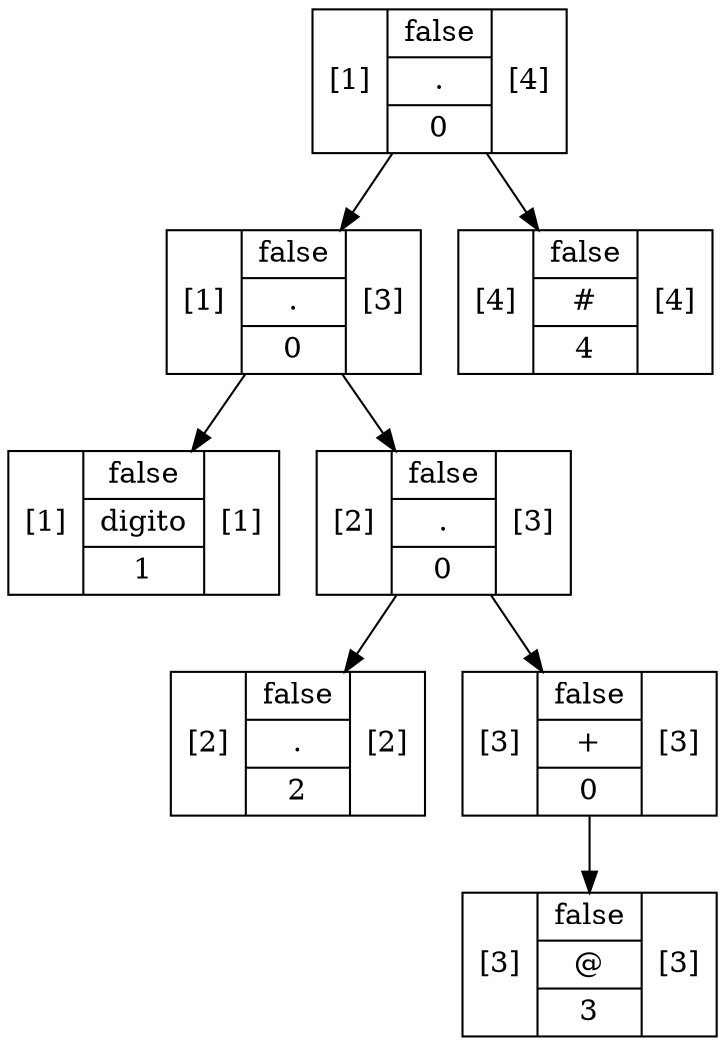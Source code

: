 digraph structs {
    node [shape=record];ArbolNodoMetodo42bb8969[label="[1]|{false|{digito}|1}|[1]"];
ArbolNodoMetodo99b822a[label="[2]|{false|{.}|2}|[2]"];
ArbolNodoMetodo79f1fc7d[label="[3]|{false|{@}|3}|[3]"];
ArbolNodoMetodo6575277e[label="[3]|{false|{+}|0}|[3]"];
ArbolNodoMetodo6575277e -> ArbolNodoMetodo79f1fc7d;
ArbolNodoMetodo7b1b0a78[label="[2]|{false|{.}|0}|[3]"];
ArbolNodoMetodo7b1b0a78 -> ArbolNodoMetodo99b822a;
ArbolNodoMetodo7b1b0a78 -> ArbolNodoMetodo6575277e;
ArbolNodoMetodo2ec45de3[label="[1]|{false|{.}|0}|[3]"];
ArbolNodoMetodo2ec45de3 -> ArbolNodoMetodo42bb8969;
ArbolNodoMetodo2ec45de3 -> ArbolNodoMetodo7b1b0a78;
ArbolNodoMetodo58a05e52[label="[4]|{false|{#}|4}|[4]"];
ArbolNodoMetodo14a2ccef[label="[1]|{false|{.}|0}|[4]"];
ArbolNodoMetodo14a2ccef -> ArbolNodoMetodo2ec45de3;
ArbolNodoMetodo14a2ccef -> ArbolNodoMetodo58a05e52;
}

